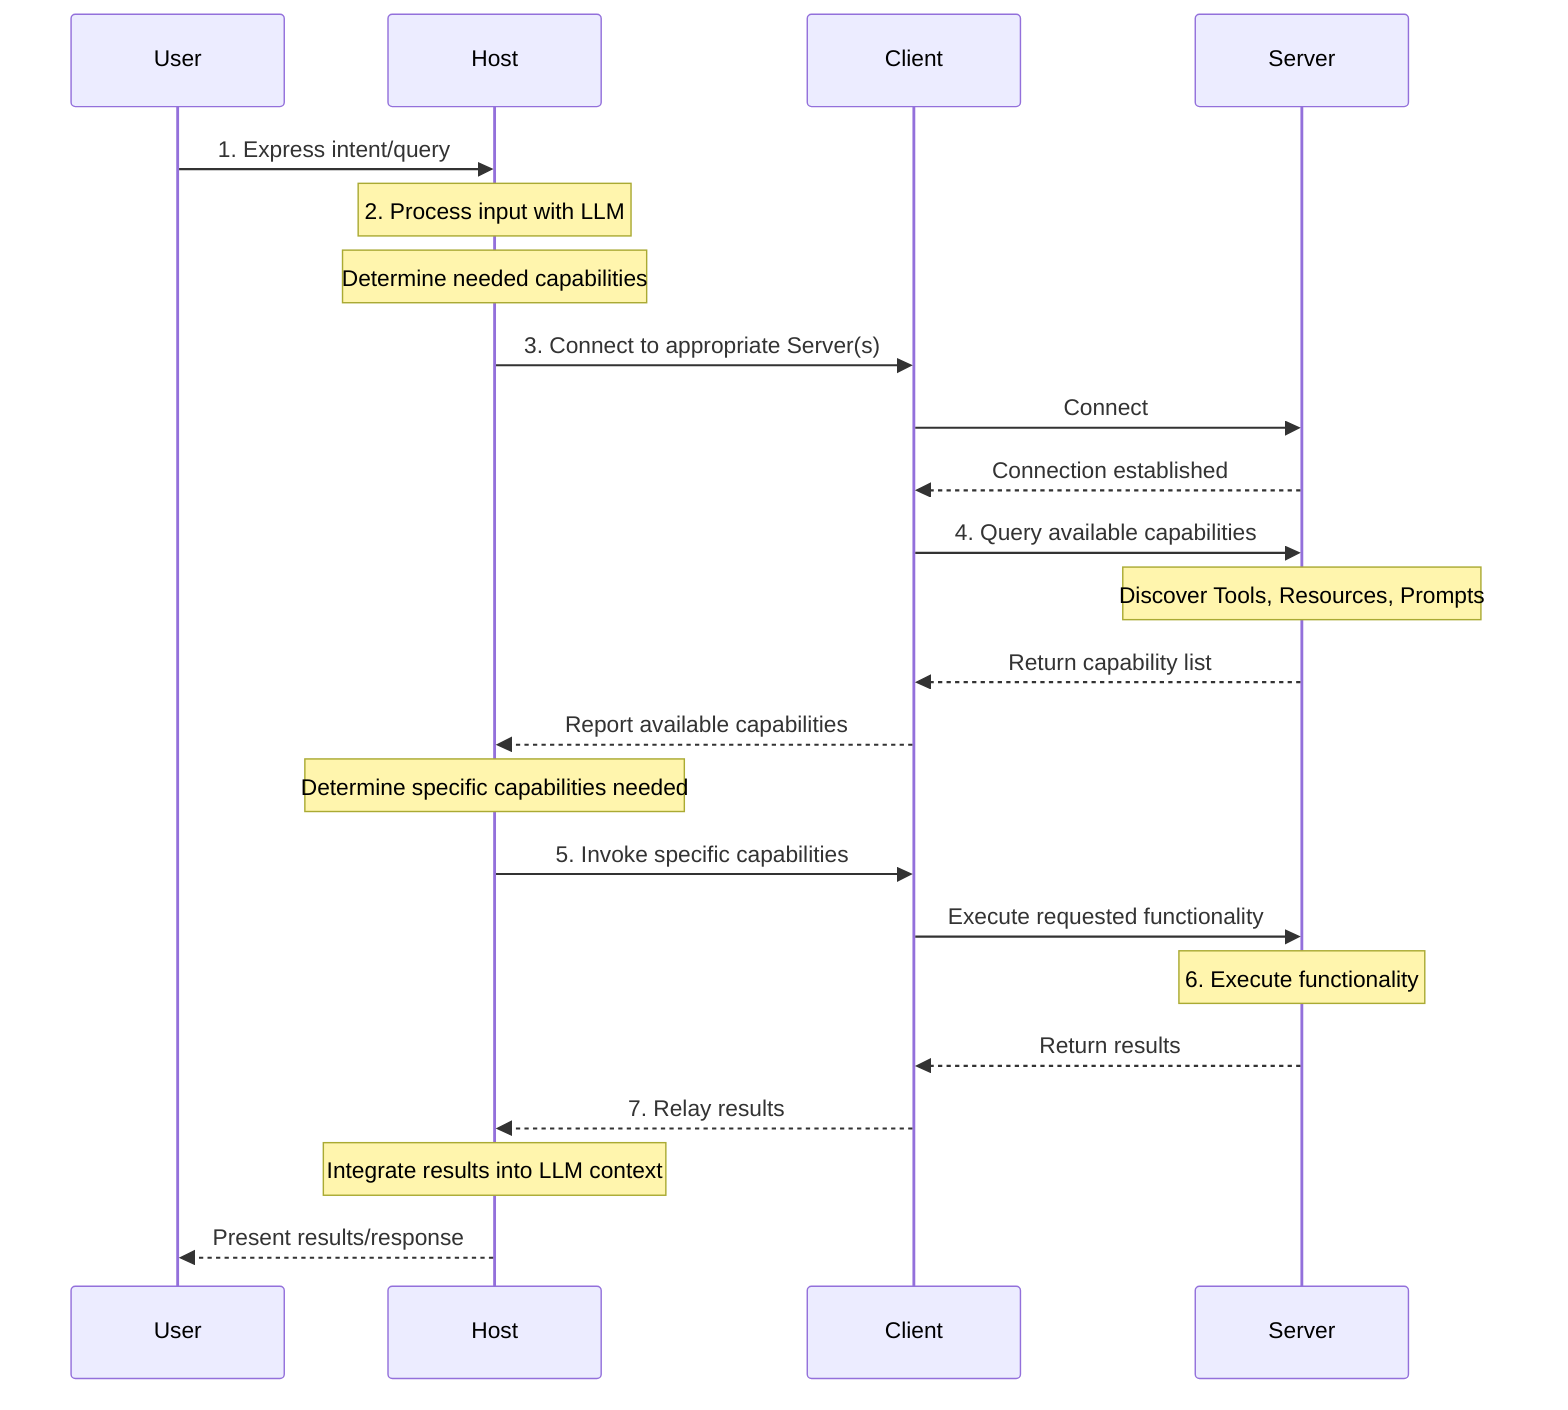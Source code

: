 sequenceDiagram
    participant User
    participant Host
    participant Client
    participant Server

    User->>Host: 1. Express intent/query
    Note over Host: 2. Process input with LLM
    Note over Host: Determine needed capabilities
    
    Host->>Client: 3. Connect to appropriate Server(s)
    Client->>Server: Connect
    Server-->>Client: Connection established
    
    Client->>Server: 4. Query available capabilities
    Note over Server: Discover Tools, Resources, Prompts
    Server-->>Client: Return capability list
    Client-->>Host: Report available capabilities
    
    Note over Host: Determine specific capabilities needed
    Host->>Client: 5. Invoke specific capabilities
    Client->>Server: Execute requested functionality
    
    Note over Server: 6. Execute functionality
    Server-->>Client: Return results
    
    Client-->>Host: 7. Relay results
    Note over Host: Integrate results into LLM context
    Host-->>User: Present results/response